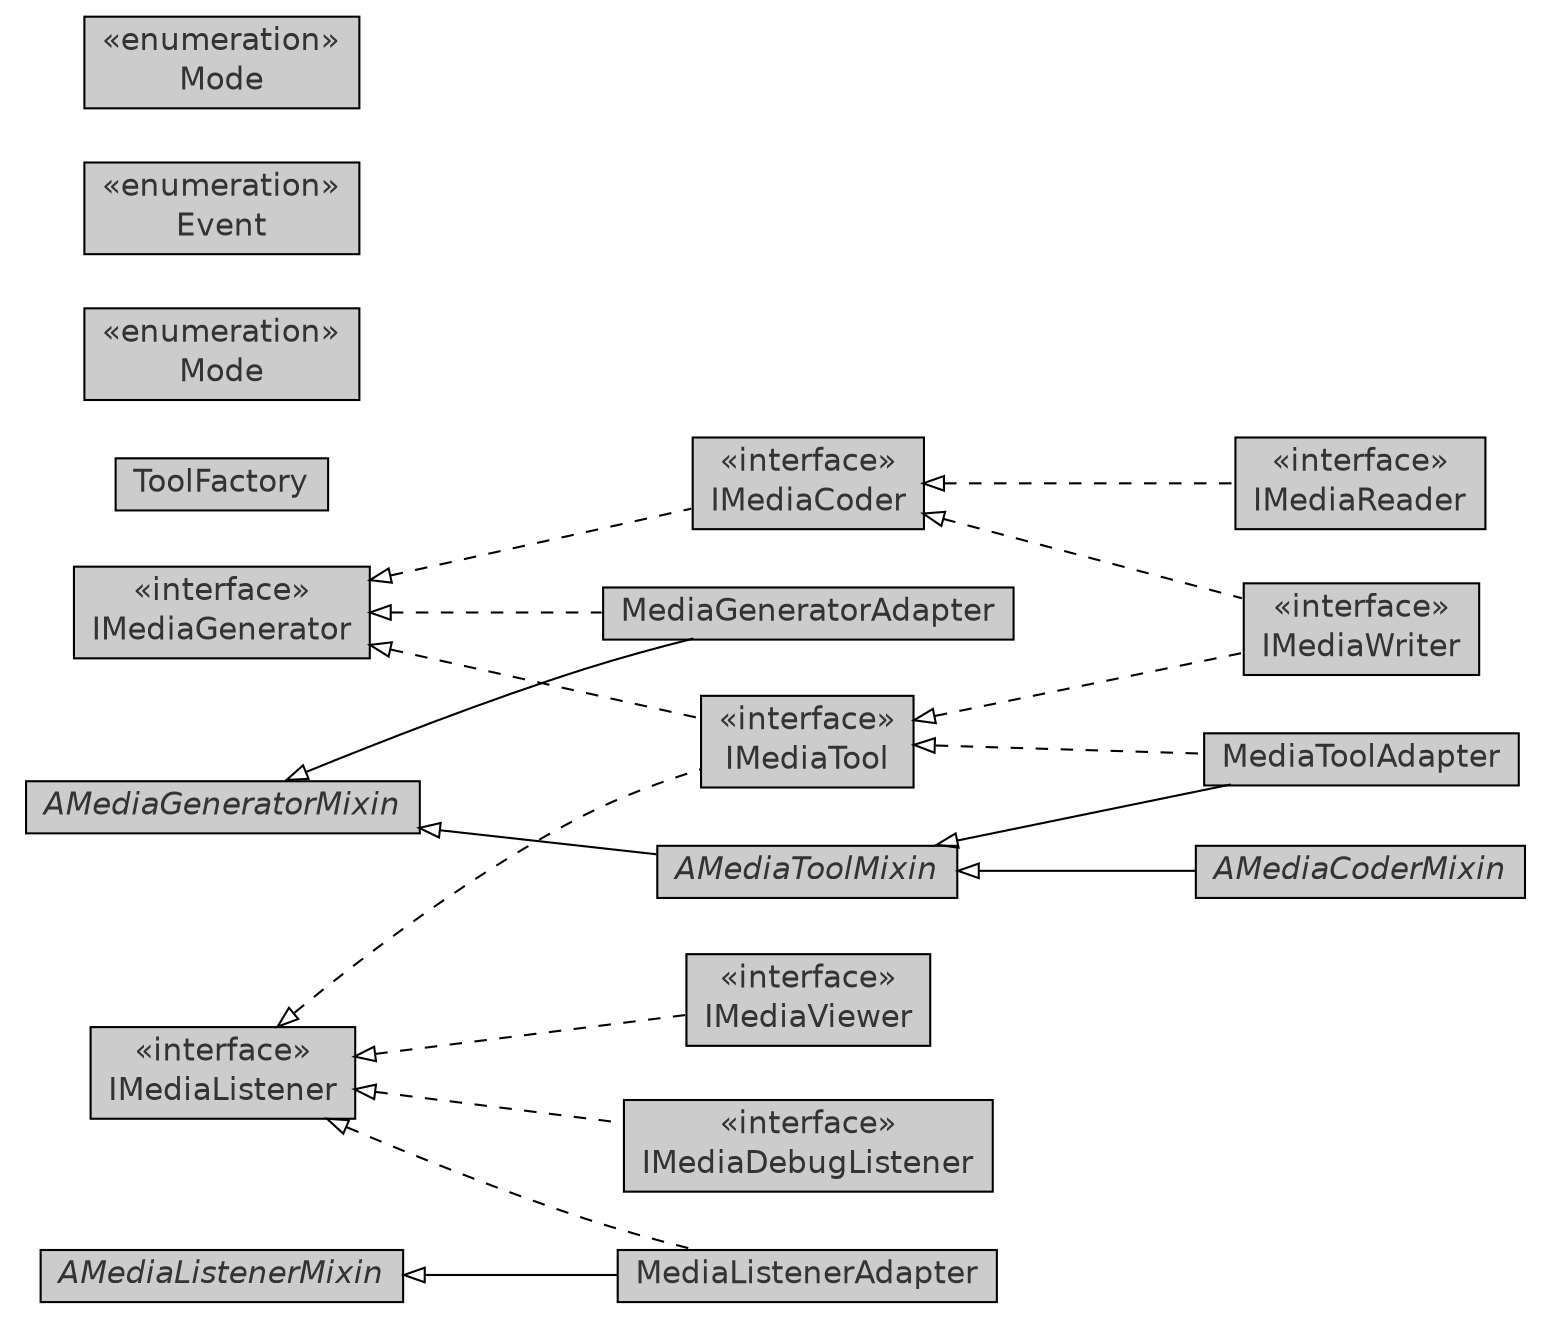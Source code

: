 #!/usr/local/bin/dot
#
# Class diagram 
# Generated by UmlGraph version 4.8 (http://www.spinellis.gr/sw/umlgraph)
#

digraph G {
	edge [fontname="Helvetica",fontsize=10,labelfontname="Helvetica",labelfontsize=10];
	node [fontname="Helvetica",fontsize=10,shape=plaintext];
	rankdir=LR;
	ranksep=1;
	// com.xuggle.mediatool.IMediaReader
	c405 [label=<<table border="0" cellborder="1" cellspacing="0" cellpadding="2" port="p" bgcolor="grey80" href="./IMediaReader.html">
		<tr><td><table border="0" cellspacing="0" cellpadding="1">
			<tr><td> &laquo;interface&raquo; </td></tr>
			<tr><td> IMediaReader </td></tr>
		</table></td></tr>
		</table>>, fontname="Helvetica", fontcolor="grey20", fontsize=15.0];
	// com.xuggle.mediatool.IMediaCoder
	c406 [label=<<table border="0" cellborder="1" cellspacing="0" cellpadding="2" port="p" bgcolor="grey80" href="./IMediaCoder.html">
		<tr><td><table border="0" cellspacing="0" cellpadding="1">
			<tr><td> &laquo;interface&raquo; </td></tr>
			<tr><td> IMediaCoder </td></tr>
		</table></td></tr>
		</table>>, fontname="Helvetica", fontcolor="grey20", fontsize=15.0];
	// com.xuggle.mediatool.AMediaToolMixin
	c407 [label=<<table border="0" cellborder="1" cellspacing="0" cellpadding="2" port="p" bgcolor="grey80" href="./AMediaToolMixin.html">
		<tr><td><table border="0" cellspacing="0" cellpadding="1">
			<tr><td><font face="Helvetica-Oblique"> AMediaToolMixin </font></td></tr>
		</table></td></tr>
		</table>>, fontname="Helvetica", fontcolor="grey20", fontsize=15.0];
	// com.xuggle.mediatool.MediaToolAdapter
	c408 [label=<<table border="0" cellborder="1" cellspacing="0" cellpadding="2" port="p" bgcolor="grey80" href="./MediaToolAdapter.html">
		<tr><td><table border="0" cellspacing="0" cellpadding="1">
			<tr><td> MediaToolAdapter </td></tr>
		</table></td></tr>
		</table>>, fontname="Helvetica", fontcolor="grey20", fontsize=15.0];
	// com.xuggle.mediatool.IMediaTool
	c409 [label=<<table border="0" cellborder="1" cellspacing="0" cellpadding="2" port="p" bgcolor="grey80" href="./IMediaTool.html">
		<tr><td><table border="0" cellspacing="0" cellpadding="1">
			<tr><td> &laquo;interface&raquo; </td></tr>
			<tr><td> IMediaTool </td></tr>
		</table></td></tr>
		</table>>, fontname="Helvetica", fontcolor="grey20", fontsize=15.0];
	// com.xuggle.mediatool.AMediaGeneratorMixin
	c410 [label=<<table border="0" cellborder="1" cellspacing="0" cellpadding="2" port="p" bgcolor="grey80" href="./AMediaGeneratorMixin.html">
		<tr><td><table border="0" cellspacing="0" cellpadding="1">
			<tr><td><font face="Helvetica-Oblique"> AMediaGeneratorMixin </font></td></tr>
		</table></td></tr>
		</table>>, fontname="Helvetica", fontcolor="grey20", fontsize=15.0];
	// com.xuggle.mediatool.ToolFactory
	c411 [label=<<table border="0" cellborder="1" cellspacing="0" cellpadding="2" port="p" bgcolor="grey80" href="./ToolFactory.html">
		<tr><td><table border="0" cellspacing="0" cellpadding="1">
			<tr><td> ToolFactory </td></tr>
		</table></td></tr>
		</table>>, fontname="Helvetica", fontcolor="grey20", fontsize=15.0];
	// com.xuggle.mediatool.IMediaGenerator
	c412 [label=<<table border="0" cellborder="1" cellspacing="0" cellpadding="2" port="p" bgcolor="grey80" href="./IMediaGenerator.html">
		<tr><td><table border="0" cellspacing="0" cellpadding="1">
			<tr><td> &laquo;interface&raquo; </td></tr>
			<tr><td> IMediaGenerator </td></tr>
		</table></td></tr>
		</table>>, fontname="Helvetica", fontcolor="grey20", fontsize=15.0];
	// com.xuggle.mediatool.IMediaWriter
	c413 [label=<<table border="0" cellborder="1" cellspacing="0" cellpadding="2" port="p" bgcolor="grey80" href="./IMediaWriter.html">
		<tr><td><table border="0" cellspacing="0" cellpadding="1">
			<tr><td> &laquo;interface&raquo; </td></tr>
			<tr><td> IMediaWriter </td></tr>
		</table></td></tr>
		</table>>, fontname="Helvetica", fontcolor="grey20", fontsize=15.0];
	// com.xuggle.mediatool.AMediaCoderMixin
	c414 [label=<<table border="0" cellborder="1" cellspacing="0" cellpadding="2" port="p" bgcolor="grey80" href="./AMediaCoderMixin.html">
		<tr><td><table border="0" cellspacing="0" cellpadding="1">
			<tr><td><font face="Helvetica-Oblique"> AMediaCoderMixin </font></td></tr>
		</table></td></tr>
		</table>>, fontname="Helvetica", fontcolor="grey20", fontsize=15.0];
	// com.xuggle.mediatool.MediaListenerAdapter
	c415 [label=<<table border="0" cellborder="1" cellspacing="0" cellpadding="2" port="p" bgcolor="grey80" href="./MediaListenerAdapter.html">
		<tr><td><table border="0" cellspacing="0" cellpadding="1">
			<tr><td> MediaListenerAdapter </td></tr>
		</table></td></tr>
		</table>>, fontname="Helvetica", fontcolor="grey20", fontsize=15.0];
	// com.xuggle.mediatool.IMediaDebugListener
	c416 [label=<<table border="0" cellborder="1" cellspacing="0" cellpadding="2" port="p" bgcolor="grey80" href="./IMediaDebugListener.html">
		<tr><td><table border="0" cellspacing="0" cellpadding="1">
			<tr><td> &laquo;interface&raquo; </td></tr>
			<tr><td> IMediaDebugListener </td></tr>
		</table></td></tr>
		</table>>, fontname="Helvetica", fontcolor="grey20", fontsize=15.0];
	// com.xuggle.mediatool.IMediaDebugListener.Mode
	c417 [label=<<table border="0" cellborder="1" cellspacing="0" cellpadding="2" port="p" bgcolor="grey80" href="./IMediaDebugListener.Mode.html">
		<tr><td><table border="0" cellspacing="0" cellpadding="1">
			<tr><td> &laquo;enumeration&raquo; </td></tr>
			<tr><td> Mode </td></tr>
		</table></td></tr>
		</table>>, fontname="Helvetica", fontcolor="grey20", fontsize=15.0];
	// com.xuggle.mediatool.IMediaDebugListener.Event
	c418 [label=<<table border="0" cellborder="1" cellspacing="0" cellpadding="2" port="p" bgcolor="grey80" href="./IMediaDebugListener.Event.html">
		<tr><td><table border="0" cellspacing="0" cellpadding="1">
			<tr><td> &laquo;enumeration&raquo; </td></tr>
			<tr><td> Event </td></tr>
		</table></td></tr>
		</table>>, fontname="Helvetica", fontcolor="grey20", fontsize=15.0];
	// com.xuggle.mediatool.IMediaViewer
	c419 [label=<<table border="0" cellborder="1" cellspacing="0" cellpadding="2" port="p" bgcolor="grey80" href="./IMediaViewer.html">
		<tr><td><table border="0" cellspacing="0" cellpadding="1">
			<tr><td> &laquo;interface&raquo; </td></tr>
			<tr><td> IMediaViewer </td></tr>
		</table></td></tr>
		</table>>, fontname="Helvetica", fontcolor="grey20", fontsize=15.0];
	// com.xuggle.mediatool.IMediaViewer.Mode
	c420 [label=<<table border="0" cellborder="1" cellspacing="0" cellpadding="2" port="p" bgcolor="grey80" href="./IMediaViewer.Mode.html">
		<tr><td><table border="0" cellspacing="0" cellpadding="1">
			<tr><td> &laquo;enumeration&raquo; </td></tr>
			<tr><td> Mode </td></tr>
		</table></td></tr>
		</table>>, fontname="Helvetica", fontcolor="grey20", fontsize=15.0];
	// com.xuggle.mediatool.IMediaListener
	c421 [label=<<table border="0" cellborder="1" cellspacing="0" cellpadding="2" port="p" bgcolor="grey80" href="./IMediaListener.html">
		<tr><td><table border="0" cellspacing="0" cellpadding="1">
			<tr><td> &laquo;interface&raquo; </td></tr>
			<tr><td> IMediaListener </td></tr>
		</table></td></tr>
		</table>>, fontname="Helvetica", fontcolor="grey20", fontsize=15.0];
	// com.xuggle.mediatool.AMediaListenerMixin
	c422 [label=<<table border="0" cellborder="1" cellspacing="0" cellpadding="2" port="p" bgcolor="grey80" href="./AMediaListenerMixin.html">
		<tr><td><table border="0" cellspacing="0" cellpadding="1">
			<tr><td><font face="Helvetica-Oblique"> AMediaListenerMixin </font></td></tr>
		</table></td></tr>
		</table>>, fontname="Helvetica", fontcolor="grey20", fontsize=15.0];
	// com.xuggle.mediatool.MediaGeneratorAdapter
	c423 [label=<<table border="0" cellborder="1" cellspacing="0" cellpadding="2" port="p" bgcolor="grey80" href="./MediaGeneratorAdapter.html">
		<tr><td><table border="0" cellspacing="0" cellpadding="1">
			<tr><td> MediaGeneratorAdapter </td></tr>
		</table></td></tr>
		</table>>, fontname="Helvetica", fontcolor="grey20", fontsize=15.0];
	//com.xuggle.mediatool.IMediaReader implements com.xuggle.mediatool.IMediaCoder
	c406:p -> c405:p [dir=back,arrowtail=empty,style=dashed];
	//com.xuggle.mediatool.IMediaCoder implements com.xuggle.mediatool.IMediaGenerator
	c412:p -> c406:p [dir=back,arrowtail=empty,style=dashed];
	//com.xuggle.mediatool.AMediaToolMixin extends com.xuggle.mediatool.AMediaGeneratorMixin
	c410:p -> c407:p [dir=back,arrowtail=empty];
	//com.xuggle.mediatool.MediaToolAdapter extends com.xuggle.mediatool.AMediaToolMixin
	c407:p -> c408:p [dir=back,arrowtail=empty];
	//com.xuggle.mediatool.MediaToolAdapter implements com.xuggle.mediatool.IMediaTool
	c409:p -> c408:p [dir=back,arrowtail=empty,style=dashed];
	//com.xuggle.mediatool.IMediaTool implements com.xuggle.mediatool.IMediaGenerator
	c412:p -> c409:p [dir=back,arrowtail=empty,style=dashed];
	//com.xuggle.mediatool.IMediaTool implements com.xuggle.mediatool.IMediaListener
	c421:p -> c409:p [dir=back,arrowtail=empty,style=dashed];
	//com.xuggle.mediatool.IMediaWriter implements com.xuggle.mediatool.IMediaCoder
	c406:p -> c413:p [dir=back,arrowtail=empty,style=dashed];
	//com.xuggle.mediatool.IMediaWriter implements com.xuggle.mediatool.IMediaTool
	c409:p -> c413:p [dir=back,arrowtail=empty,style=dashed];
	//com.xuggle.mediatool.AMediaCoderMixin extends com.xuggle.mediatool.AMediaToolMixin
	c407:p -> c414:p [dir=back,arrowtail=empty];
	//com.xuggle.mediatool.MediaListenerAdapter extends com.xuggle.mediatool.AMediaListenerMixin
	c422:p -> c415:p [dir=back,arrowtail=empty];
	//com.xuggle.mediatool.MediaListenerAdapter implements com.xuggle.mediatool.IMediaListener
	c421:p -> c415:p [dir=back,arrowtail=empty,style=dashed];
	//com.xuggle.mediatool.IMediaDebugListener implements com.xuggle.mediatool.IMediaListener
	c421:p -> c416:p [dir=back,arrowtail=empty,style=dashed];
	//com.xuggle.mediatool.IMediaViewer implements com.xuggle.mediatool.IMediaListener
	c421:p -> c419:p [dir=back,arrowtail=empty,style=dashed];
	//com.xuggle.mediatool.MediaGeneratorAdapter extends com.xuggle.mediatool.AMediaGeneratorMixin
	c410:p -> c423:p [dir=back,arrowtail=empty];
	//com.xuggle.mediatool.MediaGeneratorAdapter implements com.xuggle.mediatool.IMediaGenerator
	c412:p -> c423:p [dir=back,arrowtail=empty,style=dashed];
}

